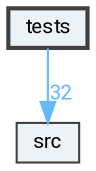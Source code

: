 digraph "tests"
{
 // LATEX_PDF_SIZE
  bgcolor="transparent";
  edge [fontname=Roboto,fontsize=10,labelfontname=Roboto,labelfontsize=10];
  node [fontname=Roboto,fontsize=10,shape=box,height=0.2,width=0.4];
  compound=true
  dir_59425e443f801f1f2fd8bbe4959a3ccf [label="tests", fillcolor="#edf2f7", color="grey25", style="filled,bold", URL="dir_59425e443f801f1f2fd8bbe4959a3ccf.html",tooltip=""];
  dir_68267d1309a1af8e8297ef4c3efbcdba [label="src", fillcolor="#edf2f7", color="grey25", style="filled", URL="dir_68267d1309a1af8e8297ef4c3efbcdba.html",tooltip=""];
  dir_59425e443f801f1f2fd8bbe4959a3ccf->dir_68267d1309a1af8e8297ef4c3efbcdba [headlabel="32", labeldistance=1.5 headhref="dir_000001_000000.html" href="dir_000001_000000.html" color="steelblue1" fontcolor="steelblue1"];
}
